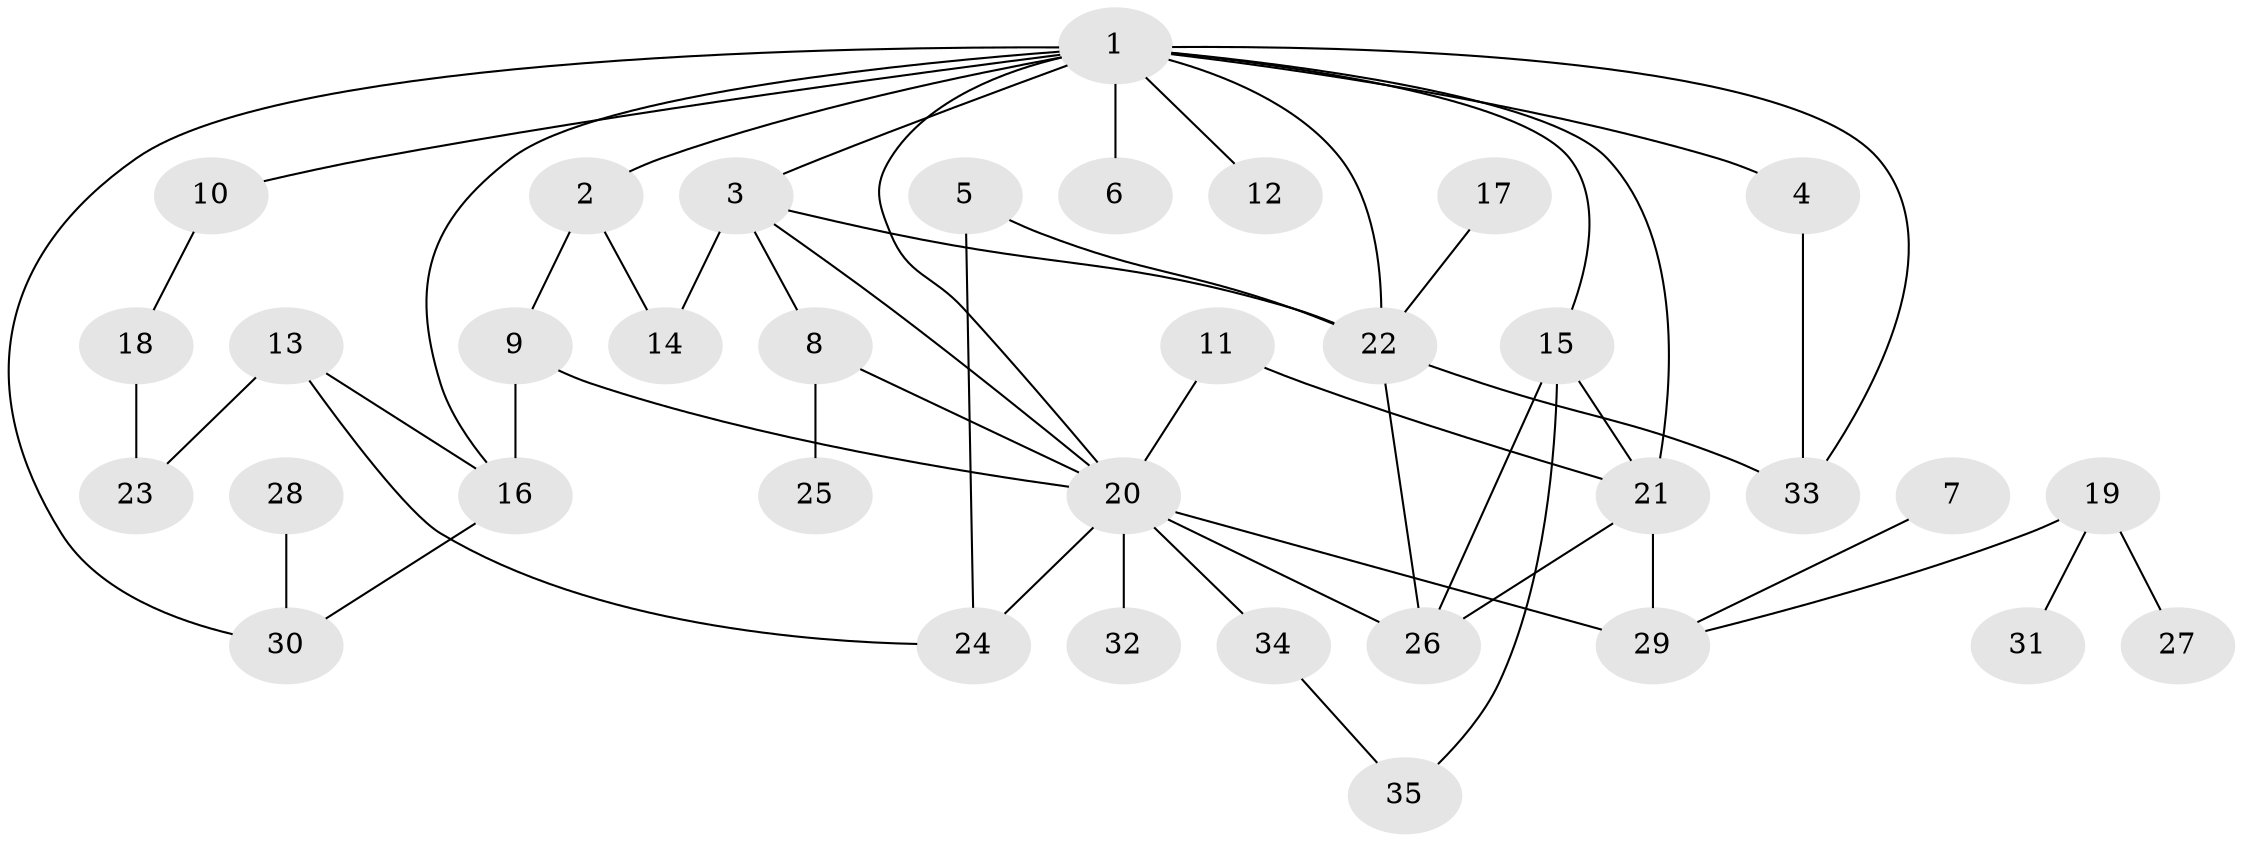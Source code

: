 // original degree distribution, {5: 0.08571428571428572, 8: 0.014285714285714285, 7: 0.02857142857142857, 3: 0.2571428571428571, 2: 0.3142857142857143, 4: 0.04285714285714286, 1: 0.2571428571428571}
// Generated by graph-tools (version 1.1) at 2025/25/03/09/25 03:25:26]
// undirected, 35 vertices, 53 edges
graph export_dot {
graph [start="1"]
  node [color=gray90,style=filled];
  1;
  2;
  3;
  4;
  5;
  6;
  7;
  8;
  9;
  10;
  11;
  12;
  13;
  14;
  15;
  16;
  17;
  18;
  19;
  20;
  21;
  22;
  23;
  24;
  25;
  26;
  27;
  28;
  29;
  30;
  31;
  32;
  33;
  34;
  35;
  1 -- 2 [weight=1.0];
  1 -- 3 [weight=1.0];
  1 -- 4 [weight=1.0];
  1 -- 6 [weight=1.0];
  1 -- 10 [weight=1.0];
  1 -- 12 [weight=1.0];
  1 -- 15 [weight=1.0];
  1 -- 16 [weight=1.0];
  1 -- 20 [weight=1.0];
  1 -- 21 [weight=1.0];
  1 -- 22 [weight=1.0];
  1 -- 30 [weight=1.0];
  1 -- 33 [weight=1.0];
  2 -- 9 [weight=1.0];
  2 -- 14 [weight=1.0];
  3 -- 8 [weight=1.0];
  3 -- 14 [weight=1.0];
  3 -- 20 [weight=1.0];
  3 -- 22 [weight=1.0];
  4 -- 33 [weight=1.0];
  5 -- 22 [weight=1.0];
  5 -- 24 [weight=1.0];
  7 -- 29 [weight=1.0];
  8 -- 20 [weight=1.0];
  8 -- 25 [weight=1.0];
  9 -- 16 [weight=1.0];
  9 -- 20 [weight=1.0];
  10 -- 18 [weight=1.0];
  11 -- 20 [weight=1.0];
  11 -- 21 [weight=1.0];
  13 -- 16 [weight=1.0];
  13 -- 23 [weight=1.0];
  13 -- 24 [weight=1.0];
  15 -- 21 [weight=1.0];
  15 -- 26 [weight=1.0];
  15 -- 35 [weight=1.0];
  16 -- 30 [weight=1.0];
  17 -- 22 [weight=1.0];
  18 -- 23 [weight=1.0];
  19 -- 27 [weight=1.0];
  19 -- 29 [weight=1.0];
  19 -- 31 [weight=1.0];
  20 -- 24 [weight=1.0];
  20 -- 26 [weight=1.0];
  20 -- 29 [weight=1.0];
  20 -- 32 [weight=1.0];
  20 -- 34 [weight=1.0];
  21 -- 26 [weight=2.0];
  21 -- 29 [weight=2.0];
  22 -- 26 [weight=1.0];
  22 -- 33 [weight=1.0];
  28 -- 30 [weight=1.0];
  34 -- 35 [weight=1.0];
}
